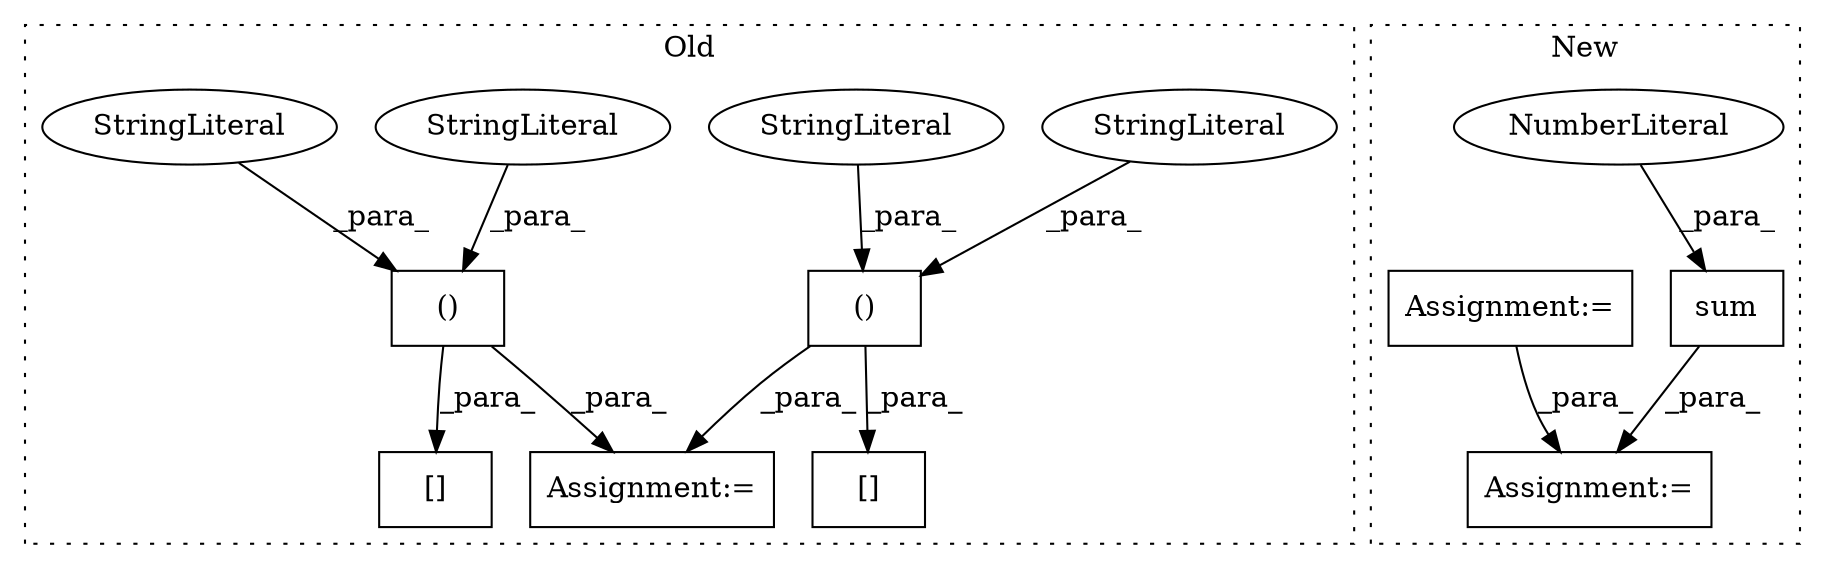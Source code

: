 digraph G {
subgraph cluster0 {
1 [label="()" a="106" s="3315" l="59" shape="box"];
4 [label="Assignment:=" a="7" s="3498" l="2" shape="box"];
6 [label="[]" a="2" s="3293,3374" l="22,2" shape="box"];
7 [label="StringLiteral" a="45" s="3329" l="16" shape="ellipse"];
8 [label="StringLiteral" a="45" s="3358" l="16" shape="ellipse"];
10 [label="()" a="106" s="3540" l="61" shape="box"];
11 [label="[]" a="2" s="3516,3601" l="24,2" shape="box"];
12 [label="StringLiteral" a="45" s="3585" l="16" shape="ellipse"];
13 [label="StringLiteral" a="45" s="3556" l="16" shape="ellipse"];
label = "Old";
style="dotted";
}
subgraph cluster1 {
2 [label="sum" a="32" s="4289,4294" l="4,1" shape="box"];
3 [label="Assignment:=" a="7" s="4310" l="1" shape="box"];
5 [label="NumberLiteral" a="34" s="4293" l="1" shape="ellipse"];
9 [label="Assignment:=" a="7" s="3520" l="8" shape="box"];
label = "New";
style="dotted";
}
1 -> 4 [label="_para_"];
1 -> 6 [label="_para_"];
2 -> 3 [label="_para_"];
5 -> 2 [label="_para_"];
7 -> 1 [label="_para_"];
8 -> 1 [label="_para_"];
9 -> 3 [label="_para_"];
10 -> 11 [label="_para_"];
10 -> 4 [label="_para_"];
12 -> 10 [label="_para_"];
13 -> 10 [label="_para_"];
}